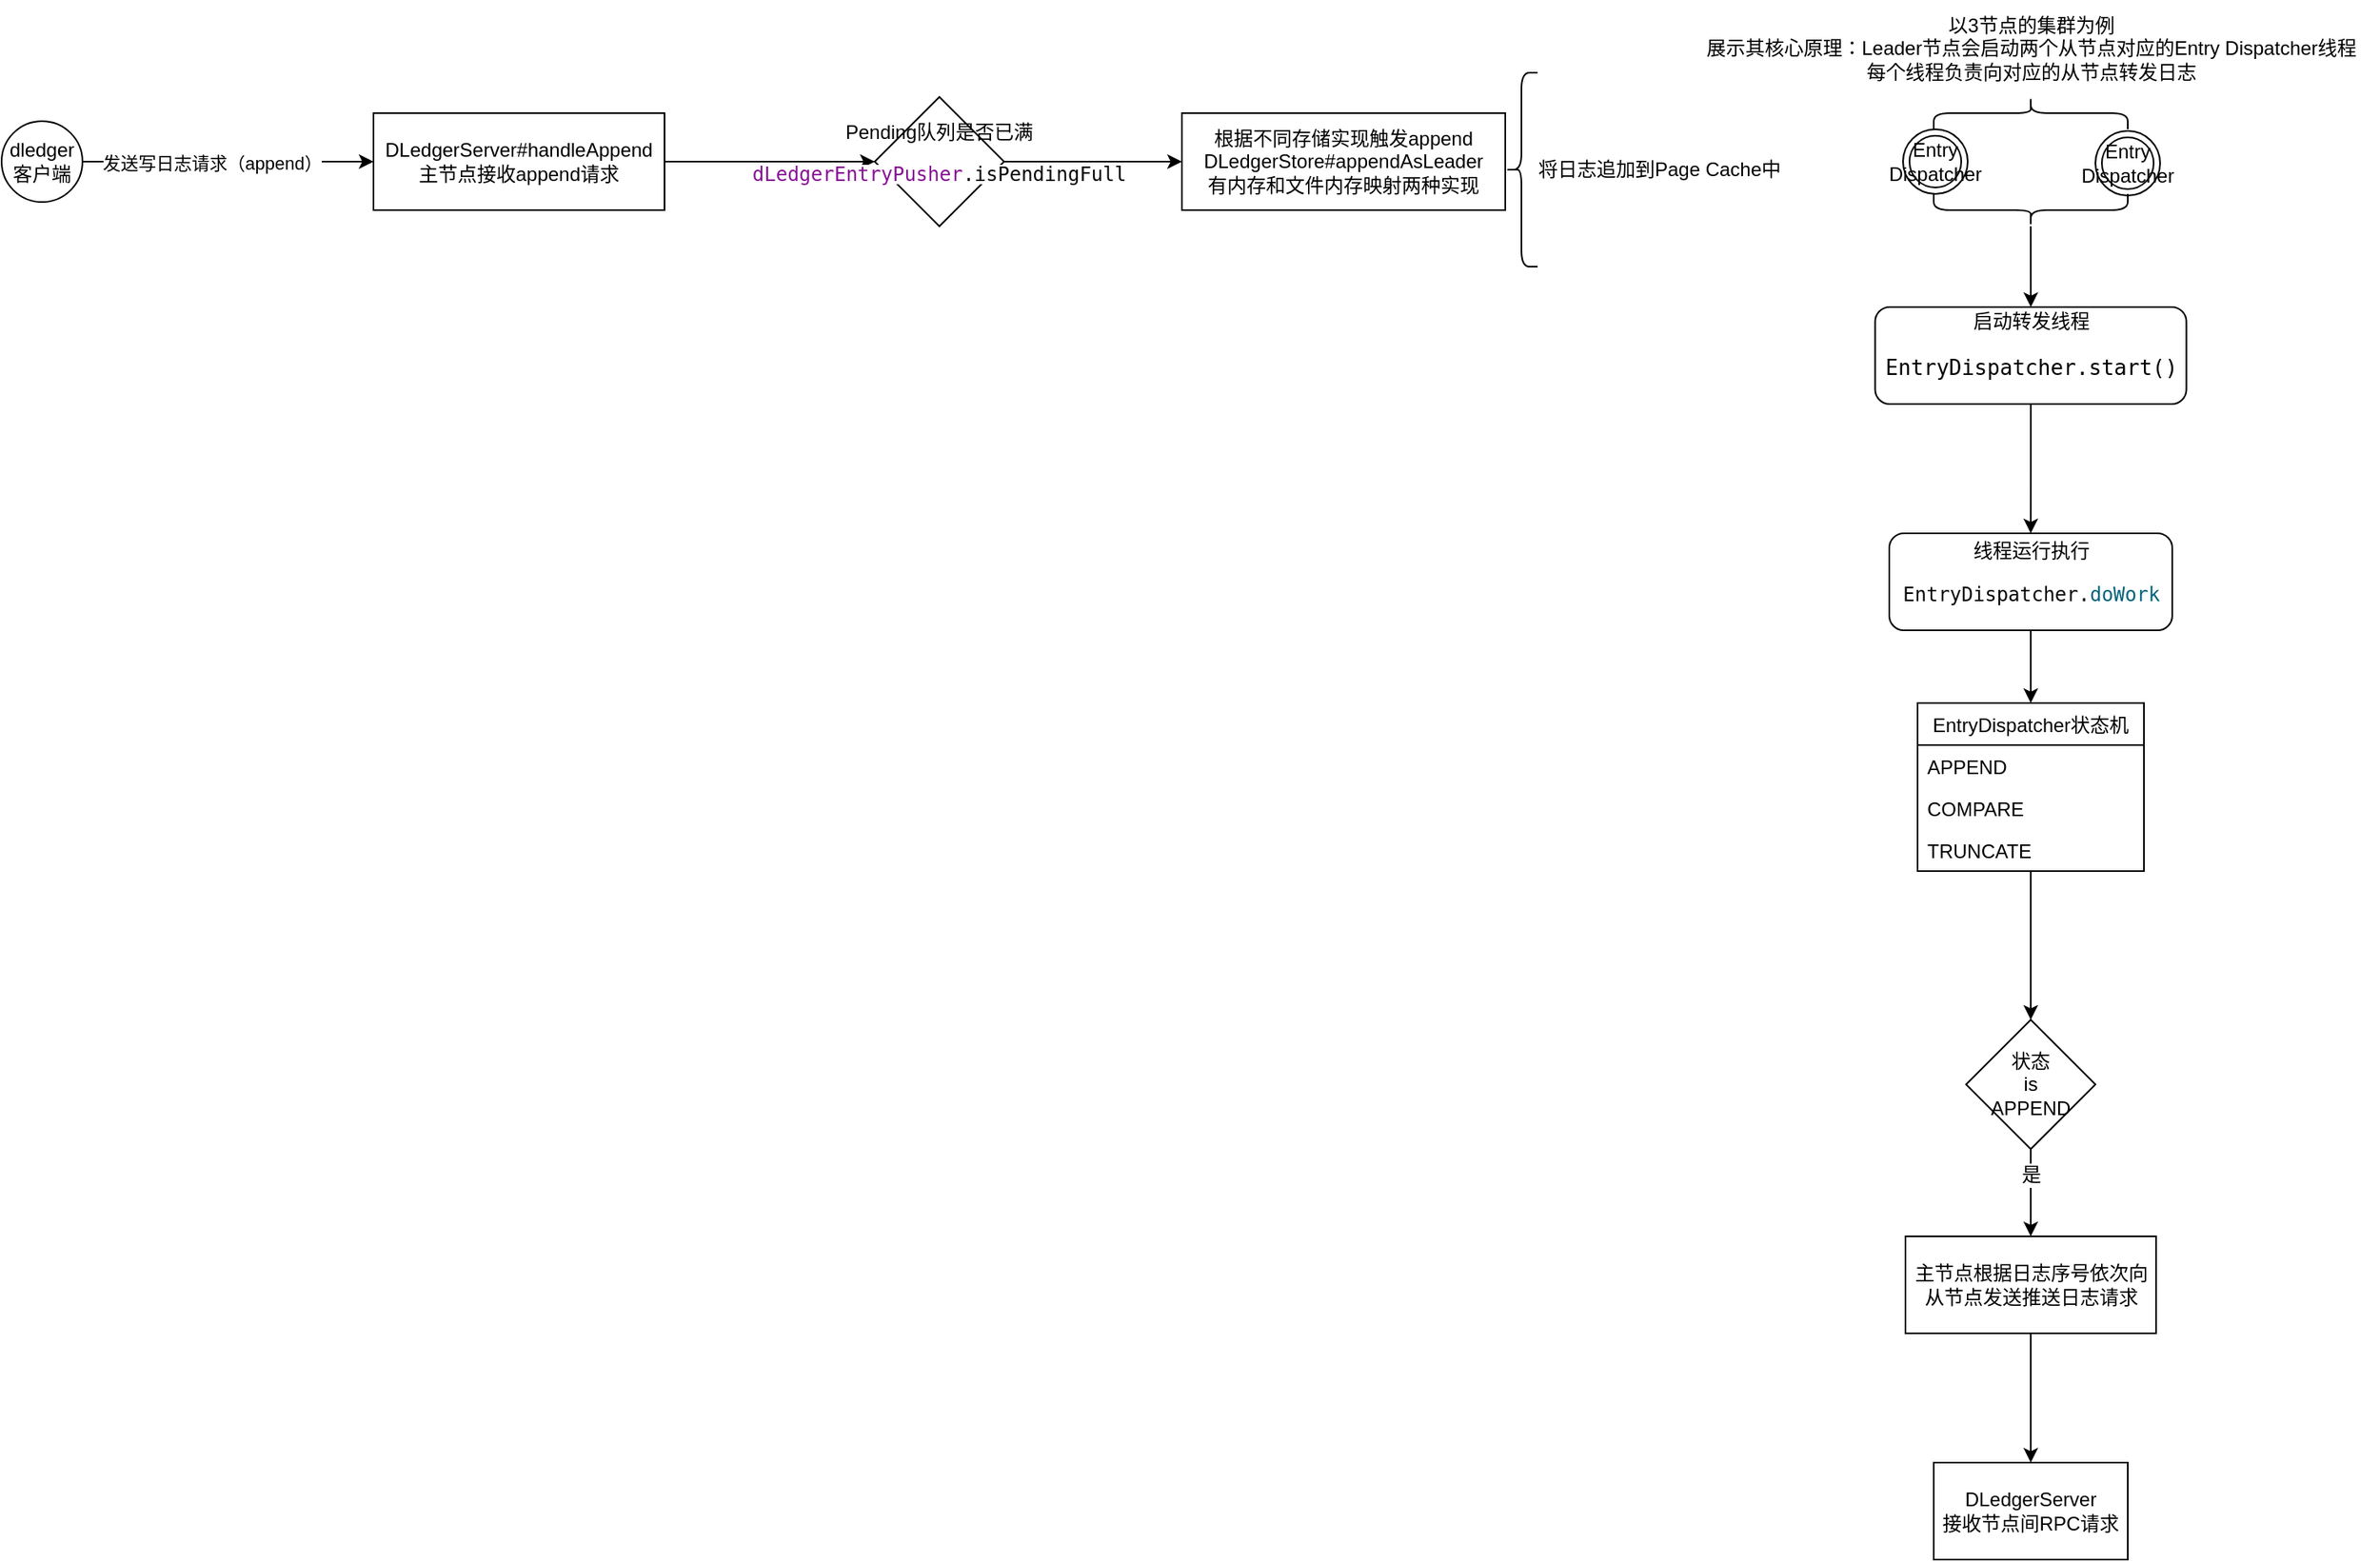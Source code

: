 <mxfile version="20.1.1" type="github">
  <diagram id="C5RBs43oDa-KdzZeNtuy" name="Page-1">
    <mxGraphModel dx="1298" dy="1924" grid="1" gridSize="10" guides="1" tooltips="1" connect="1" arrows="1" fold="1" page="1" pageScale="1" pageWidth="827" pageHeight="1169" math="0" shadow="0">
      <root>
        <mxCell id="WIyWlLk6GJQsqaUBKTNV-0" />
        <mxCell id="WIyWlLk6GJQsqaUBKTNV-1" parent="WIyWlLk6GJQsqaUBKTNV-0" />
        <mxCell id="FTFNZd3c1yu2PaZWDZ3f-0" value="" style="edgeStyle=orthogonalEdgeStyle;rounded=0;orthogonalLoop=1;jettySize=auto;html=1;" edge="1" parent="WIyWlLk6GJQsqaUBKTNV-1" source="FTFNZd3c1yu2PaZWDZ3f-2" target="FTFNZd3c1yu2PaZWDZ3f-4">
          <mxGeometry relative="1" as="geometry" />
        </mxCell>
        <mxCell id="FTFNZd3c1yu2PaZWDZ3f-1" value="发送写日志请求（append）" style="edgeLabel;html=1;align=center;verticalAlign=middle;resizable=0;points=[];" vertex="1" connectable="0" parent="FTFNZd3c1yu2PaZWDZ3f-0">
          <mxGeometry x="-0.111" relative="1" as="geometry">
            <mxPoint y="1" as="offset" />
          </mxGeometry>
        </mxCell>
        <mxCell id="FTFNZd3c1yu2PaZWDZ3f-2" value="dledger&lt;br&gt;客户端" style="ellipse;whiteSpace=wrap;html=1;aspect=fixed;" vertex="1" parent="WIyWlLk6GJQsqaUBKTNV-1">
          <mxGeometry x="80" y="30" width="50" height="50" as="geometry" />
        </mxCell>
        <mxCell id="FTFNZd3c1yu2PaZWDZ3f-3" value="" style="edgeStyle=orthogonalEdgeStyle;rounded=0;orthogonalLoop=1;jettySize=auto;html=1;" edge="1" parent="WIyWlLk6GJQsqaUBKTNV-1" source="FTFNZd3c1yu2PaZWDZ3f-4" target="FTFNZd3c1yu2PaZWDZ3f-6">
          <mxGeometry relative="1" as="geometry" />
        </mxCell>
        <mxCell id="FTFNZd3c1yu2PaZWDZ3f-4" value="DLedgerServer#handleAppend&lt;br&gt;主节点接收append请求" style="whiteSpace=wrap;html=1;" vertex="1" parent="WIyWlLk6GJQsqaUBKTNV-1">
          <mxGeometry x="310" y="25" width="180" height="60" as="geometry" />
        </mxCell>
        <mxCell id="FTFNZd3c1yu2PaZWDZ3f-5" value="" style="edgeStyle=orthogonalEdgeStyle;rounded=0;orthogonalLoop=1;jettySize=auto;html=1;fontSize=12;" edge="1" parent="WIyWlLk6GJQsqaUBKTNV-1" source="FTFNZd3c1yu2PaZWDZ3f-6" target="FTFNZd3c1yu2PaZWDZ3f-7">
          <mxGeometry relative="1" as="geometry" />
        </mxCell>
        <mxCell id="FTFNZd3c1yu2PaZWDZ3f-6" value="Pending队列是否已满&lt;br&gt;&lt;pre style=&quot;background-color: rgb(255, 255, 255); color: rgb(8, 8, 8); font-family: &amp;quot;JetBrains Mono&amp;quot;, monospace; line-height: 1;&quot;&gt;&lt;span style=&quot;color:#871094;&quot;&gt;dLedgerEntryPusher&lt;/span&gt;.isPendingFull&lt;/pre&gt;" style="rhombus;whiteSpace=wrap;html=1;" vertex="1" parent="WIyWlLk6GJQsqaUBKTNV-1">
          <mxGeometry x="620" y="15" width="80" height="80" as="geometry" />
        </mxCell>
        <mxCell id="FTFNZd3c1yu2PaZWDZ3f-7" value="根据不同存储实现触发append&lt;br&gt;DLedgerStore#appendAsLeader&lt;br&gt;有内存和文件内存映射两种实现" style="whiteSpace=wrap;html=1;" vertex="1" parent="WIyWlLk6GJQsqaUBKTNV-1">
          <mxGeometry x="810" y="25" width="200" height="60" as="geometry" />
        </mxCell>
        <mxCell id="FTFNZd3c1yu2PaZWDZ3f-8" value="" style="shape=curlyBracket;whiteSpace=wrap;html=1;rounded=1;fontSize=12;" vertex="1" parent="WIyWlLk6GJQsqaUBKTNV-1">
          <mxGeometry x="1010" width="20" height="120" as="geometry" />
        </mxCell>
        <mxCell id="FTFNZd3c1yu2PaZWDZ3f-9" value="将日志追加到Page Cache中" style="text;html=1;align=center;verticalAlign=middle;resizable=0;points=[];autosize=1;strokeColor=none;fillColor=none;fontSize=12;" vertex="1" parent="WIyWlLk6GJQsqaUBKTNV-1">
          <mxGeometry x="1020" y="45" width="170" height="30" as="geometry" />
        </mxCell>
        <mxCell id="FTFNZd3c1yu2PaZWDZ3f-10" value="以3节点的集群为例&lt;br&gt;展示其核心原理：Leader节点会启动两个从节点对应的Entry Dispatcher线程&lt;br&gt;每个线程负责向对应的从节点转发日志" style="text;html=1;align=center;verticalAlign=middle;resizable=0;points=[];autosize=1;strokeColor=none;fillColor=none;fontSize=12;" vertex="1" parent="WIyWlLk6GJQsqaUBKTNV-1">
          <mxGeometry x="1120" y="-45" width="430" height="60" as="geometry" />
        </mxCell>
        <mxCell id="FTFNZd3c1yu2PaZWDZ3f-11" value="" style="shape=curlyBracket;whiteSpace=wrap;html=1;rounded=1;fontSize=12;rotation=90;" vertex="1" parent="WIyWlLk6GJQsqaUBKTNV-1">
          <mxGeometry x="1325" y="-35" width="20" height="120" as="geometry" />
        </mxCell>
        <mxCell id="FTFNZd3c1yu2PaZWDZ3f-12" value="&lt;span style=&quot;&quot;&gt;Entry Dispatcher&lt;/span&gt;" style="ellipse;shape=doubleEllipse;whiteSpace=wrap;html=1;aspect=fixed;fontSize=12;" vertex="1" parent="WIyWlLk6GJQsqaUBKTNV-1">
          <mxGeometry x="1256" y="35" width="40" height="40" as="geometry" />
        </mxCell>
        <mxCell id="FTFNZd3c1yu2PaZWDZ3f-13" value="&lt;span style=&quot;&quot;&gt;Entry Dispatcher&lt;/span&gt;" style="ellipse;shape=doubleEllipse;whiteSpace=wrap;html=1;aspect=fixed;fontSize=12;" vertex="1" parent="WIyWlLk6GJQsqaUBKTNV-1">
          <mxGeometry x="1375" y="36" width="40" height="40" as="geometry" />
        </mxCell>
        <mxCell id="FTFNZd3c1yu2PaZWDZ3f-14" value="" style="edgeStyle=orthogonalEdgeStyle;rounded=0;orthogonalLoop=1;jettySize=auto;html=1;fontSize=12;" edge="1" parent="WIyWlLk6GJQsqaUBKTNV-1" source="FTFNZd3c1yu2PaZWDZ3f-15" target="FTFNZd3c1yu2PaZWDZ3f-17">
          <mxGeometry relative="1" as="geometry" />
        </mxCell>
        <mxCell id="FTFNZd3c1yu2PaZWDZ3f-15" value="" style="shape=curlyBracket;whiteSpace=wrap;html=1;rounded=1;flipH=1;fontSize=12;rotation=90;" vertex="1" parent="WIyWlLk6GJQsqaUBKTNV-1">
          <mxGeometry x="1325" y="25" width="20" height="120" as="geometry" />
        </mxCell>
        <mxCell id="FTFNZd3c1yu2PaZWDZ3f-16" value="" style="edgeStyle=orthogonalEdgeStyle;rounded=0;orthogonalLoop=1;jettySize=auto;html=1;fontSize=12;" edge="1" parent="WIyWlLk6GJQsqaUBKTNV-1" source="FTFNZd3c1yu2PaZWDZ3f-17" target="FTFNZd3c1yu2PaZWDZ3f-19">
          <mxGeometry relative="1" as="geometry" />
        </mxCell>
        <mxCell id="FTFNZd3c1yu2PaZWDZ3f-17" value="启动转发线程&lt;br&gt;&lt;pre style=&quot;background-color:#ffffff;color:#080808;font-family:&#39;JetBrains Mono&#39;,monospace;font-size:9.8pt;&quot;&gt;&lt;span style=&quot;color:#000000;&quot;&gt;EntryDispatcher.start()&lt;/span&gt;&lt;/pre&gt;" style="rounded=1;whiteSpace=wrap;html=1;" vertex="1" parent="WIyWlLk6GJQsqaUBKTNV-1">
          <mxGeometry x="1238.75" y="145" width="192.5" height="60" as="geometry" />
        </mxCell>
        <mxCell id="FTFNZd3c1yu2PaZWDZ3f-18" style="edgeStyle=orthogonalEdgeStyle;rounded=0;orthogonalLoop=1;jettySize=auto;html=1;exitX=0.5;exitY=1;exitDx=0;exitDy=0;entryX=0.5;entryY=0;entryDx=0;entryDy=0;fontSize=12;" edge="1" parent="WIyWlLk6GJQsqaUBKTNV-1" source="FTFNZd3c1yu2PaZWDZ3f-19" target="FTFNZd3c1yu2PaZWDZ3f-21">
          <mxGeometry relative="1" as="geometry" />
        </mxCell>
        <mxCell id="FTFNZd3c1yu2PaZWDZ3f-19" value="&lt;font style=&quot;font-size: 12px;&quot;&gt;线程运行执行&lt;br&gt;&lt;/font&gt;&lt;pre style=&quot;background-color: rgb(255, 255, 255); color: rgb(8, 8, 8); font-family: &amp;quot;JetBrains Mono&amp;quot;, monospace;&quot;&gt;&lt;font style=&quot;font-size: 12px;&quot;&gt;EntryDispatcher.&lt;span style=&quot;color: rgb(0, 98, 122);&quot;&gt;doWork&lt;/span&gt;&lt;/font&gt;&lt;/pre&gt;" style="whiteSpace=wrap;html=1;rounded=1;" vertex="1" parent="WIyWlLk6GJQsqaUBKTNV-1">
          <mxGeometry x="1247.5" y="285" width="175" height="60" as="geometry" />
        </mxCell>
        <mxCell id="FTFNZd3c1yu2PaZWDZ3f-20" value="" style="edgeStyle=orthogonalEdgeStyle;rounded=0;orthogonalLoop=1;jettySize=auto;html=1;fontSize=12;" edge="1" parent="WIyWlLk6GJQsqaUBKTNV-1" source="FTFNZd3c1yu2PaZWDZ3f-21" target="FTFNZd3c1yu2PaZWDZ3f-27">
          <mxGeometry relative="1" as="geometry" />
        </mxCell>
        <mxCell id="FTFNZd3c1yu2PaZWDZ3f-21" value="EntryDispatcher状态机" style="swimlane;fontStyle=0;childLayout=stackLayout;horizontal=1;startSize=26;fillColor=none;horizontalStack=0;resizeParent=1;resizeParentMax=0;resizeLast=0;collapsible=1;marginBottom=0;fontSize=12;" vertex="1" parent="WIyWlLk6GJQsqaUBKTNV-1">
          <mxGeometry x="1265" y="390" width="140" height="104" as="geometry" />
        </mxCell>
        <mxCell id="FTFNZd3c1yu2PaZWDZ3f-22" value="APPEND" style="text;strokeColor=none;fillColor=none;align=left;verticalAlign=top;spacingLeft=4;spacingRight=4;overflow=hidden;rotatable=0;points=[[0,0.5],[1,0.5]];portConstraint=eastwest;fontSize=12;" vertex="1" parent="FTFNZd3c1yu2PaZWDZ3f-21">
          <mxGeometry y="26" width="140" height="26" as="geometry" />
        </mxCell>
        <mxCell id="FTFNZd3c1yu2PaZWDZ3f-23" value="COMPARE" style="text;strokeColor=none;fillColor=none;align=left;verticalAlign=top;spacingLeft=4;spacingRight=4;overflow=hidden;rotatable=0;points=[[0,0.5],[1,0.5]];portConstraint=eastwest;fontSize=12;" vertex="1" parent="FTFNZd3c1yu2PaZWDZ3f-21">
          <mxGeometry y="52" width="140" height="26" as="geometry" />
        </mxCell>
        <mxCell id="FTFNZd3c1yu2PaZWDZ3f-24" value="TRUNCATE" style="text;strokeColor=none;fillColor=none;align=left;verticalAlign=top;spacingLeft=4;spacingRight=4;overflow=hidden;rotatable=0;points=[[0,0.5],[1,0.5]];portConstraint=eastwest;fontSize=12;" vertex="1" parent="FTFNZd3c1yu2PaZWDZ3f-21">
          <mxGeometry y="78" width="140" height="26" as="geometry" />
        </mxCell>
        <mxCell id="FTFNZd3c1yu2PaZWDZ3f-25" value="" style="edgeStyle=orthogonalEdgeStyle;rounded=0;orthogonalLoop=1;jettySize=auto;html=1;fontSize=12;" edge="1" parent="WIyWlLk6GJQsqaUBKTNV-1" source="FTFNZd3c1yu2PaZWDZ3f-27" target="FTFNZd3c1yu2PaZWDZ3f-29">
          <mxGeometry relative="1" as="geometry" />
        </mxCell>
        <mxCell id="FTFNZd3c1yu2PaZWDZ3f-26" value="是" style="edgeLabel;html=1;align=center;verticalAlign=middle;resizable=0;points=[];fontSize=12;" vertex="1" connectable="0" parent="FTFNZd3c1yu2PaZWDZ3f-25">
          <mxGeometry x="-0.426" relative="1" as="geometry">
            <mxPoint as="offset" />
          </mxGeometry>
        </mxCell>
        <mxCell id="FTFNZd3c1yu2PaZWDZ3f-27" value="状态&lt;br&gt;is&lt;br&gt;APPEND" style="rhombus;whiteSpace=wrap;html=1;fillColor=none;fontStyle=0;startSize=26;" vertex="1" parent="WIyWlLk6GJQsqaUBKTNV-1">
          <mxGeometry x="1295" y="586" width="80" height="80" as="geometry" />
        </mxCell>
        <mxCell id="FTFNZd3c1yu2PaZWDZ3f-28" value="" style="edgeStyle=orthogonalEdgeStyle;rounded=0;orthogonalLoop=1;jettySize=auto;html=1;fontSize=12;" edge="1" parent="WIyWlLk6GJQsqaUBKTNV-1" source="FTFNZd3c1yu2PaZWDZ3f-29" target="FTFNZd3c1yu2PaZWDZ3f-30">
          <mxGeometry relative="1" as="geometry" />
        </mxCell>
        <mxCell id="FTFNZd3c1yu2PaZWDZ3f-29" value="主节点根据日志序号依次向从节点发送推送日志请求" style="whiteSpace=wrap;html=1;fillColor=none;fontStyle=0;startSize=26;" vertex="1" parent="WIyWlLk6GJQsqaUBKTNV-1">
          <mxGeometry x="1257.5" y="720" width="155" height="60" as="geometry" />
        </mxCell>
        <mxCell id="FTFNZd3c1yu2PaZWDZ3f-30" value="DLedgerServer&lt;br&gt;接收节点间RPC请求" style="whiteSpace=wrap;html=1;fillColor=none;fontStyle=0;startSize=26;" vertex="1" parent="WIyWlLk6GJQsqaUBKTNV-1">
          <mxGeometry x="1275" y="860" width="120" height="60" as="geometry" />
        </mxCell>
      </root>
    </mxGraphModel>
  </diagram>
</mxfile>
